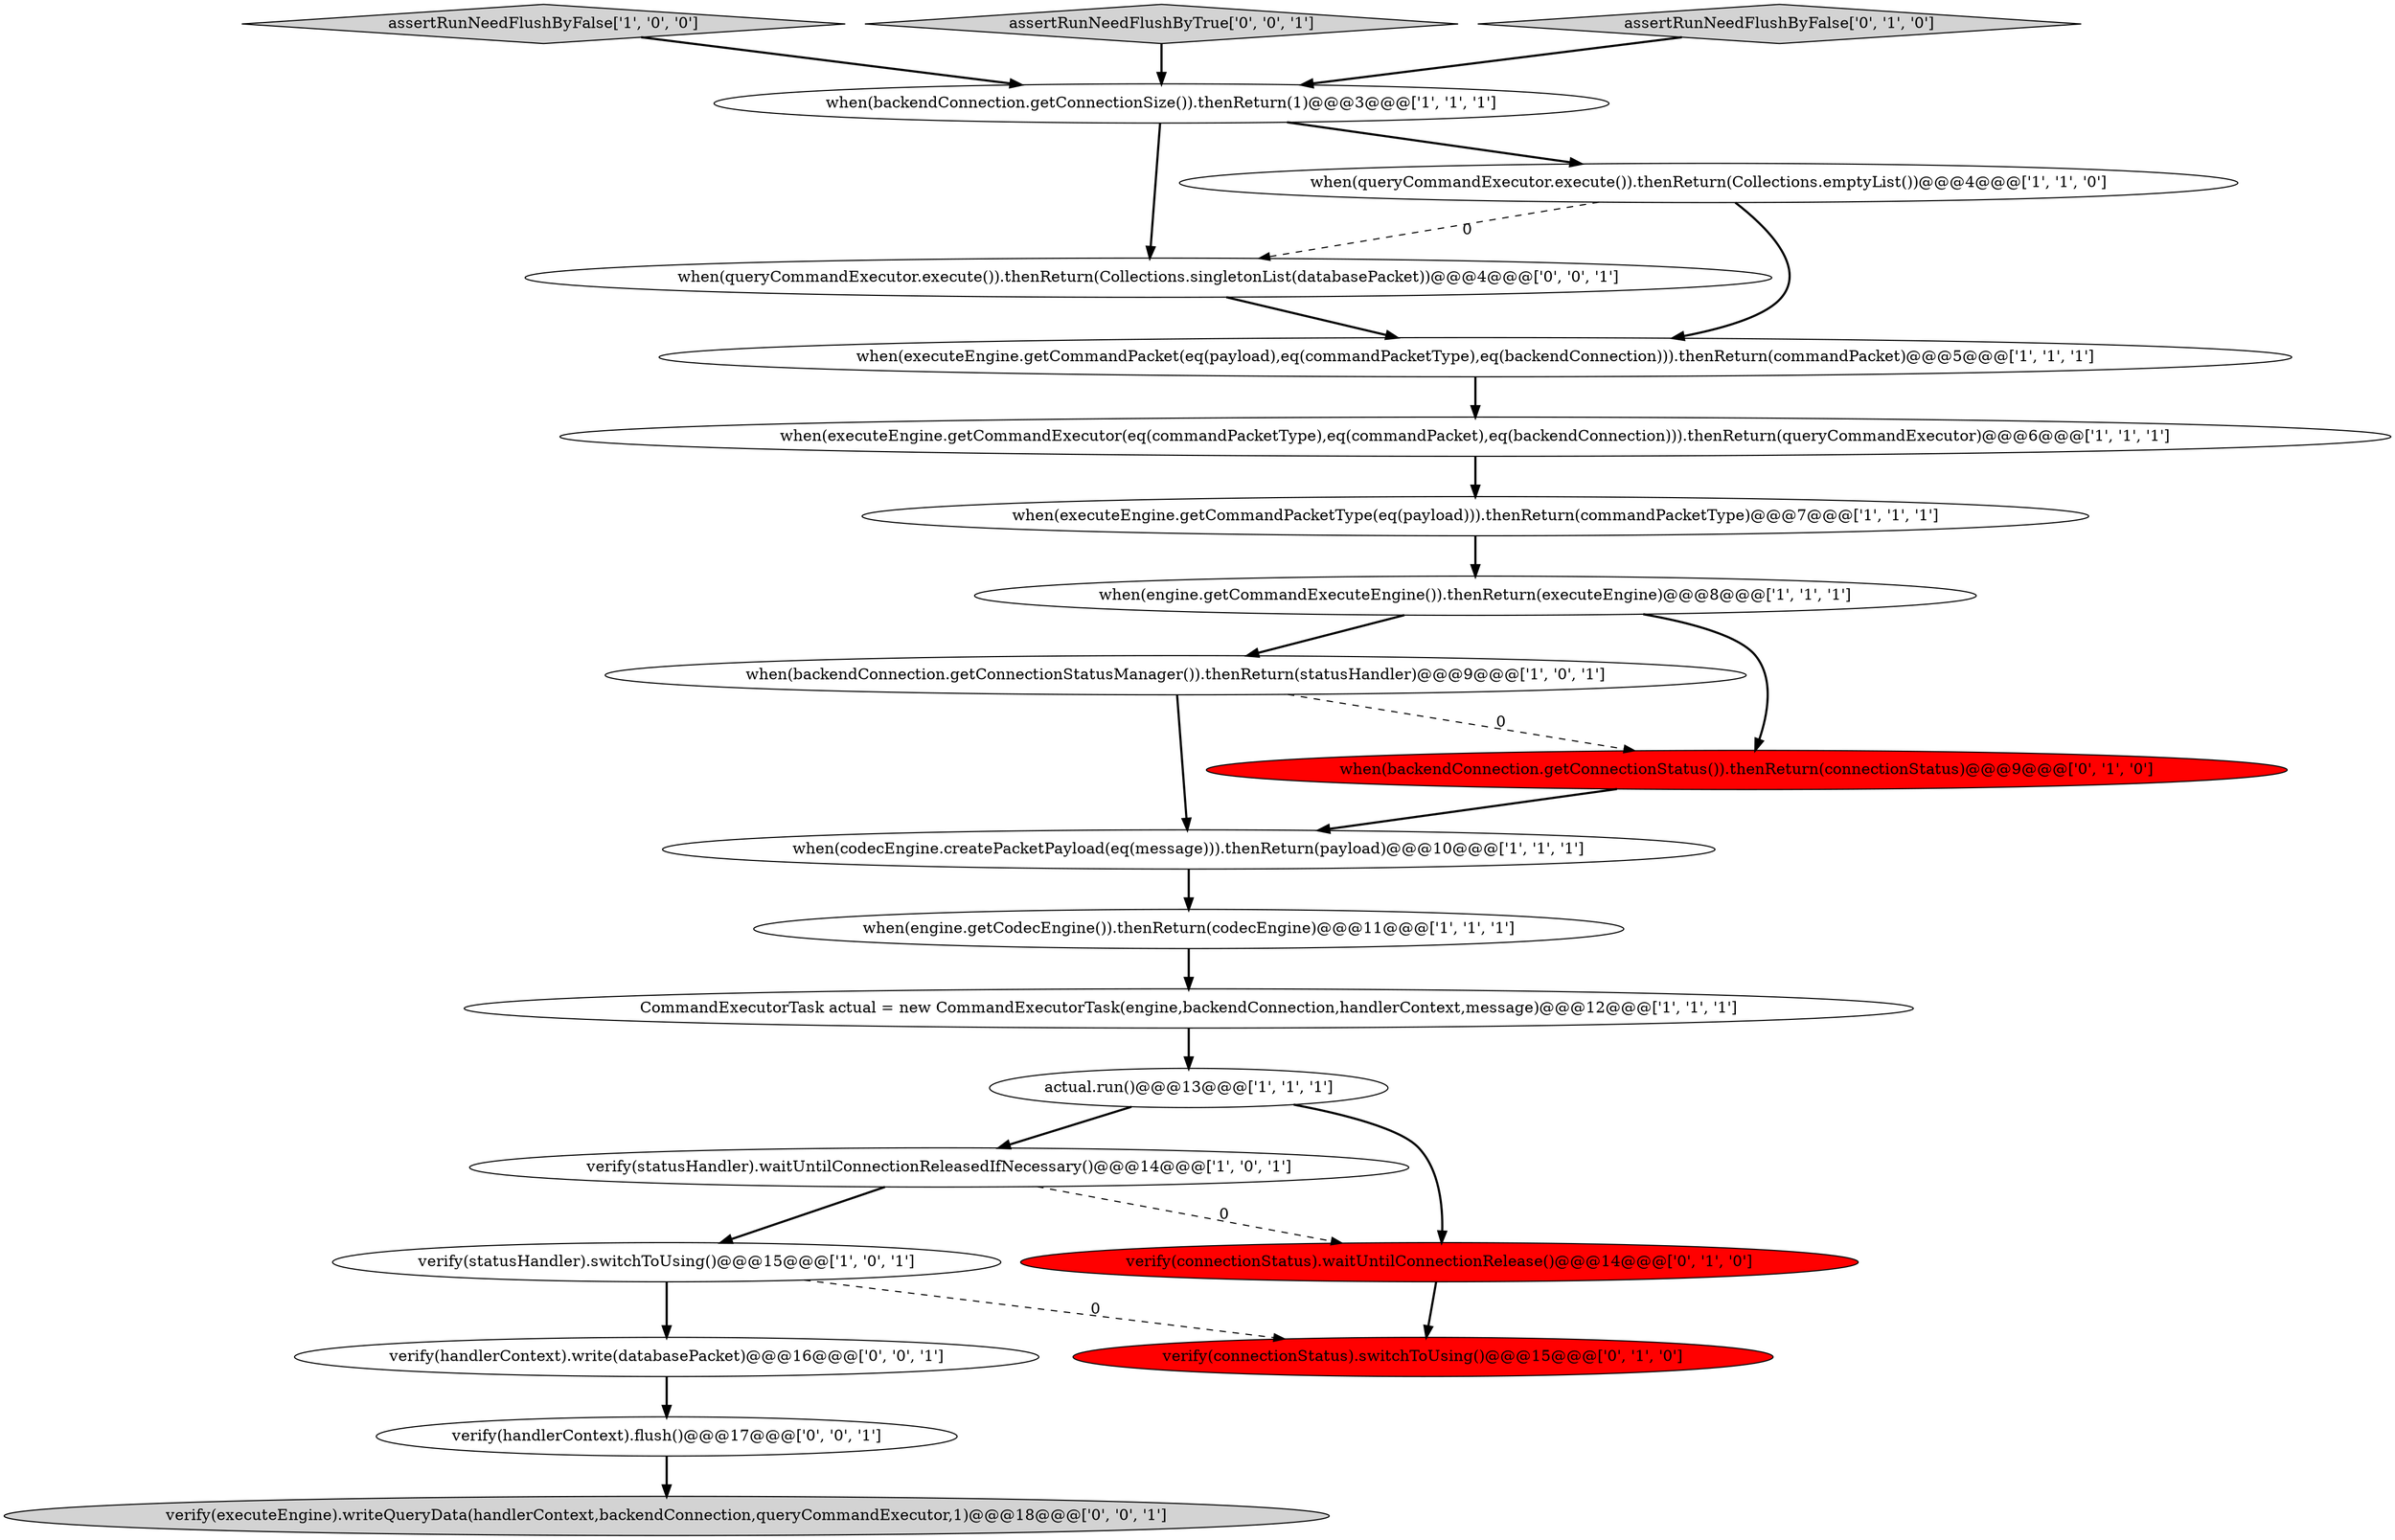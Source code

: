 digraph {
19 [style = filled, label = "when(queryCommandExecutor.execute()).thenReturn(Collections.singletonList(databasePacket))@@@4@@@['0', '0', '1']", fillcolor = white, shape = ellipse image = "AAA0AAABBB3BBB"];
20 [style = filled, label = "verify(handlerContext).write(databasePacket)@@@16@@@['0', '0', '1']", fillcolor = white, shape = ellipse image = "AAA0AAABBB3BBB"];
13 [style = filled, label = "verify(statusHandler).waitUntilConnectionReleasedIfNecessary()@@@14@@@['1', '0', '1']", fillcolor = white, shape = ellipse image = "AAA0AAABBB1BBB"];
9 [style = filled, label = "when(backendConnection.getConnectionSize()).thenReturn(1)@@@3@@@['1', '1', '1']", fillcolor = white, shape = ellipse image = "AAA0AAABBB1BBB"];
6 [style = filled, label = "when(backendConnection.getConnectionStatusManager()).thenReturn(statusHandler)@@@9@@@['1', '0', '1']", fillcolor = white, shape = ellipse image = "AAA0AAABBB1BBB"];
11 [style = filled, label = "when(engine.getCodecEngine()).thenReturn(codecEngine)@@@11@@@['1', '1', '1']", fillcolor = white, shape = ellipse image = "AAA0AAABBB1BBB"];
0 [style = filled, label = "assertRunNeedFlushByFalse['1', '0', '0']", fillcolor = lightgray, shape = diamond image = "AAA0AAABBB1BBB"];
15 [style = filled, label = "when(backendConnection.getConnectionStatus()).thenReturn(connectionStatus)@@@9@@@['0', '1', '0']", fillcolor = red, shape = ellipse image = "AAA1AAABBB2BBB"];
10 [style = filled, label = "when(codecEngine.createPacketPayload(eq(message))).thenReturn(payload)@@@10@@@['1', '1', '1']", fillcolor = white, shape = ellipse image = "AAA0AAABBB1BBB"];
8 [style = filled, label = "CommandExecutorTask actual = new CommandExecutorTask(engine,backendConnection,handlerContext,message)@@@12@@@['1', '1', '1']", fillcolor = white, shape = ellipse image = "AAA0AAABBB1BBB"];
2 [style = filled, label = "actual.run()@@@13@@@['1', '1', '1']", fillcolor = white, shape = ellipse image = "AAA0AAABBB1BBB"];
1 [style = filled, label = "when(executeEngine.getCommandPacket(eq(payload),eq(commandPacketType),eq(backendConnection))).thenReturn(commandPacket)@@@5@@@['1', '1', '1']", fillcolor = white, shape = ellipse image = "AAA0AAABBB1BBB"];
17 [style = filled, label = "verify(connectionStatus).waitUntilConnectionRelease()@@@14@@@['0', '1', '0']", fillcolor = red, shape = ellipse image = "AAA1AAABBB2BBB"];
18 [style = filled, label = "assertRunNeedFlushByTrue['0', '0', '1']", fillcolor = lightgray, shape = diamond image = "AAA0AAABBB3BBB"];
5 [style = filled, label = "when(queryCommandExecutor.execute()).thenReturn(Collections.emptyList())@@@4@@@['1', '1', '0']", fillcolor = white, shape = ellipse image = "AAA0AAABBB1BBB"];
14 [style = filled, label = "verify(connectionStatus).switchToUsing()@@@15@@@['0', '1', '0']", fillcolor = red, shape = ellipse image = "AAA1AAABBB2BBB"];
3 [style = filled, label = "when(engine.getCommandExecuteEngine()).thenReturn(executeEngine)@@@8@@@['1', '1', '1']", fillcolor = white, shape = ellipse image = "AAA0AAABBB1BBB"];
16 [style = filled, label = "assertRunNeedFlushByFalse['0', '1', '0']", fillcolor = lightgray, shape = diamond image = "AAA0AAABBB2BBB"];
21 [style = filled, label = "verify(executeEngine).writeQueryData(handlerContext,backendConnection,queryCommandExecutor,1)@@@18@@@['0', '0', '1']", fillcolor = lightgray, shape = ellipse image = "AAA0AAABBB3BBB"];
22 [style = filled, label = "verify(handlerContext).flush()@@@17@@@['0', '0', '1']", fillcolor = white, shape = ellipse image = "AAA0AAABBB3BBB"];
7 [style = filled, label = "verify(statusHandler).switchToUsing()@@@15@@@['1', '0', '1']", fillcolor = white, shape = ellipse image = "AAA0AAABBB1BBB"];
12 [style = filled, label = "when(executeEngine.getCommandExecutor(eq(commandPacketType),eq(commandPacket),eq(backendConnection))).thenReturn(queryCommandExecutor)@@@6@@@['1', '1', '1']", fillcolor = white, shape = ellipse image = "AAA0AAABBB1BBB"];
4 [style = filled, label = "when(executeEngine.getCommandPacketType(eq(payload))).thenReturn(commandPacketType)@@@7@@@['1', '1', '1']", fillcolor = white, shape = ellipse image = "AAA0AAABBB1BBB"];
2->17 [style = bold, label=""];
4->3 [style = bold, label=""];
0->9 [style = bold, label=""];
15->10 [style = bold, label=""];
7->14 [style = dashed, label="0"];
22->21 [style = bold, label=""];
13->17 [style = dashed, label="0"];
3->6 [style = bold, label=""];
3->15 [style = bold, label=""];
7->20 [style = bold, label=""];
20->22 [style = bold, label=""];
2->13 [style = bold, label=""];
5->1 [style = bold, label=""];
19->1 [style = bold, label=""];
12->4 [style = bold, label=""];
8->2 [style = bold, label=""];
6->15 [style = dashed, label="0"];
17->14 [style = bold, label=""];
13->7 [style = bold, label=""];
6->10 [style = bold, label=""];
18->9 [style = bold, label=""];
1->12 [style = bold, label=""];
9->5 [style = bold, label=""];
9->19 [style = bold, label=""];
11->8 [style = bold, label=""];
5->19 [style = dashed, label="0"];
16->9 [style = bold, label=""];
10->11 [style = bold, label=""];
}
